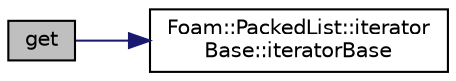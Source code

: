 digraph "get"
{
  bgcolor="transparent";
  edge [fontname="Helvetica",fontsize="10",labelfontname="Helvetica",labelfontsize="10"];
  node [fontname="Helvetica",fontsize="10",shape=record];
  rankdir="LR";
  Node1 [label="get",height=0.2,width=0.4,color="black", fillcolor="grey75", style="filled", fontcolor="black"];
  Node1 -> Node2 [color="midnightblue",fontsize="10",style="solid",fontname="Helvetica"];
  Node2 [label="Foam::PackedList::iterator\lBase::iteratorBase",height=0.2,width=0.4,color="black",URL="$a01214.html#aaac009feacc7795b6481cb8fc6a6571e",tooltip="Construct null. "];
}
